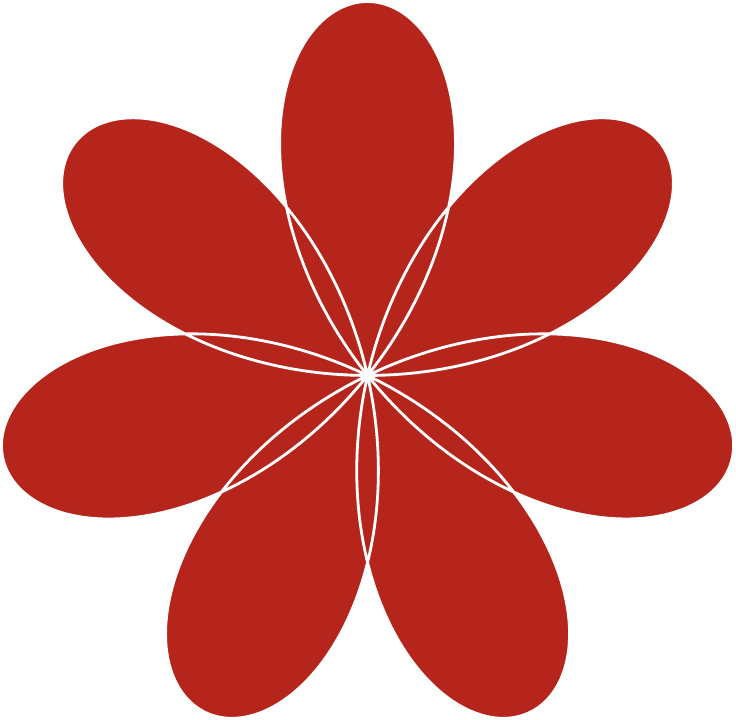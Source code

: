 \documentclass[]{standalone}

\usepackage[usenames,dvipsnames]{xcolor}
\usepackage{tikz}
\usepackage[outline]{contour}
\contourlength{0.2pt}
%\usepackage{arev}

\begin{document}
\begin{tikzpicture}[smooth]
		\def\size{5}
		\draw [line width=0pt] (-1,-1) -- (-1,-1) (1,1) -- (1,1);
		%\draw [line width=\size*0.2pt, color=white, fill=Sepia, domain=0:12*pi, samples=1080, smooth]
		%		plot (xy polar cs:angle=\x r, radius={\size*sin((7/6)*\x r)});
		\draw [line width=\size*0.2pt, color=white, fill=BrickRed, domain=0:12*pi, samples=1080, smooth]
				plot (xy polar cs:angle=\x r, radius={\size*0.95*sin((7/3)*\x r)});
\end{tikzpicture}
\end{document}
